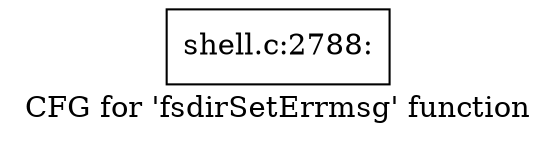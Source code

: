 digraph "CFG for 'fsdirSetErrmsg' function" {
	label="CFG for 'fsdirSetErrmsg' function";

	Node0x5602762604b0 [shape=record,label="{shell.c:2788:}"];
}
